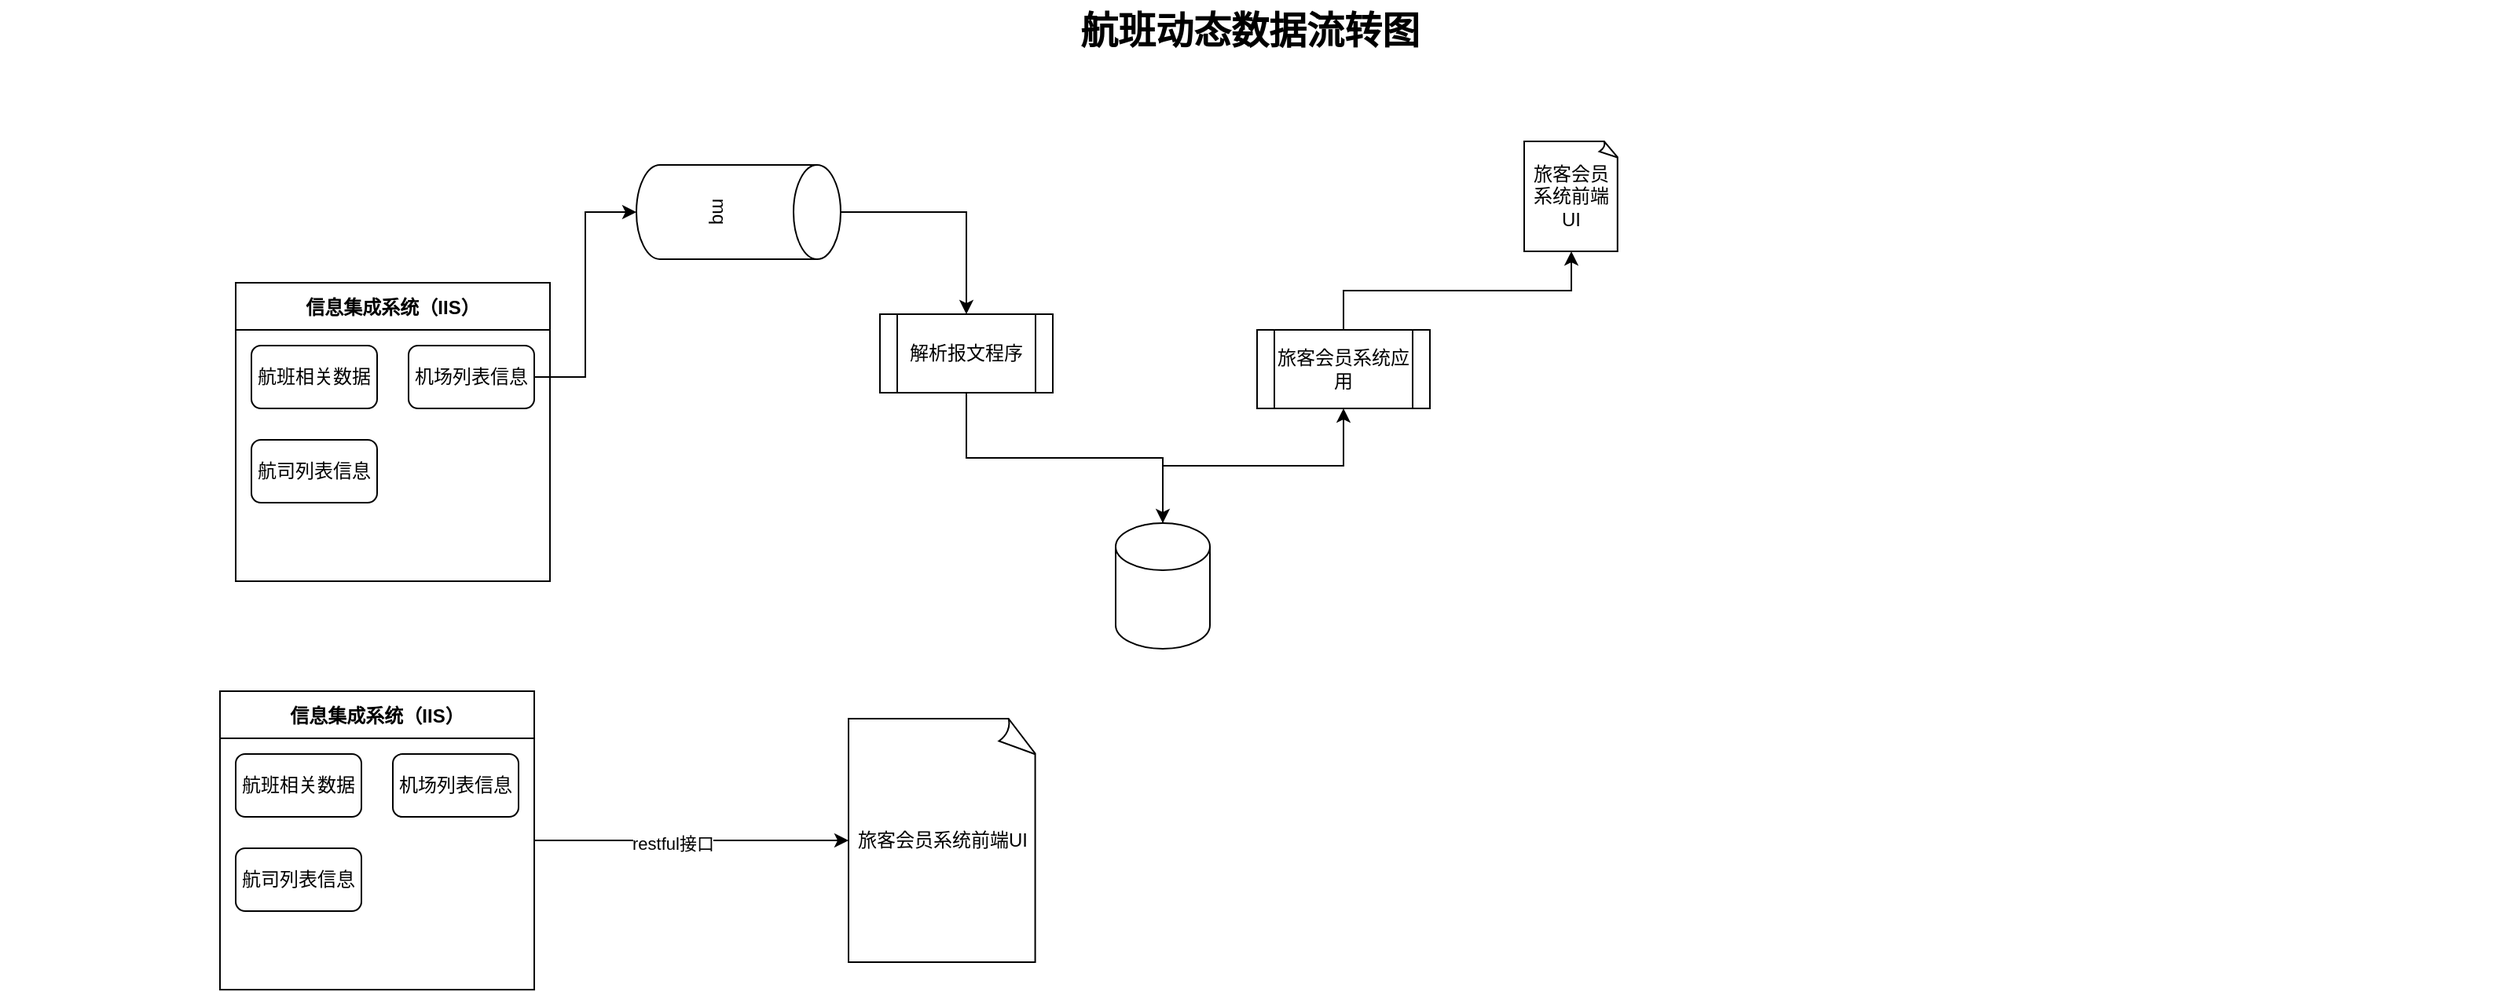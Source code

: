 <mxfile version="20.2.3" type="github">
  <diagram id="6I0OCvxSQrVGMHxT2VVA" name="Page-1">
    <mxGraphModel dx="599" dy="360" grid="1" gridSize="10" guides="1" tooltips="1" connect="1" arrows="1" fold="1" page="1" pageScale="1" pageWidth="850" pageHeight="1100" math="0" shadow="0">
      <root>
        <mxCell id="0" />
        <mxCell id="1" parent="0" />
        <mxCell id="dKdSaXE48SgPbhcamS2K-63" value="航班动态数据流转图&lt;br&gt;" style="text;strokeColor=none;fillColor=none;html=1;fontSize=24;fontStyle=1;verticalAlign=middle;align=center;" parent="1" vertex="1">
          <mxGeometry x="50" y="70" width="1590" height="40" as="geometry" />
        </mxCell>
        <mxCell id="wZdgkFELnF1UsSxSFUeW-7" style="edgeStyle=orthogonalEdgeStyle;rounded=0;orthogonalLoop=1;jettySize=auto;html=1;exitX=1;exitY=0.5;exitDx=0;exitDy=0;" parent="1" source="wZdgkFELnF1UsSxSFUeW-1" target="wZdgkFELnF1UsSxSFUeW-10" edge="1">
          <mxGeometry relative="1" as="geometry">
            <mxPoint x="580" y="604.824" as="targetPoint" />
          </mxGeometry>
        </mxCell>
        <mxCell id="wZdgkFELnF1UsSxSFUeW-8" value="restful接口" style="edgeLabel;html=1;align=center;verticalAlign=middle;resizable=0;points=[];" parent="wZdgkFELnF1UsSxSFUeW-7" vertex="1" connectable="0">
          <mxGeometry x="-0.118" y="-2" relative="1" as="geometry">
            <mxPoint as="offset" />
          </mxGeometry>
        </mxCell>
        <mxCell id="wZdgkFELnF1UsSxSFUeW-1" value="信息集成系统（IIS）" style="swimlane;startSize=30;rounded=1;arcSize=0;" parent="1" vertex="1">
          <mxGeometry x="190" y="510" width="200" height="190" as="geometry">
            <mxRectangle x="260" y="340" width="150" height="30" as="alternateBounds" />
          </mxGeometry>
        </mxCell>
        <mxCell id="wZdgkFELnF1UsSxSFUeW-4" value="航班相关数据" style="whiteSpace=wrap;html=1;rounded=1;" parent="wZdgkFELnF1UsSxSFUeW-1" vertex="1">
          <mxGeometry x="10" y="40" width="80" height="40" as="geometry" />
        </mxCell>
        <mxCell id="wZdgkFELnF1UsSxSFUeW-5" value="机场列表信息" style="whiteSpace=wrap;html=1;rounded=1;" parent="wZdgkFELnF1UsSxSFUeW-1" vertex="1">
          <mxGeometry x="110" y="40" width="80" height="40" as="geometry" />
        </mxCell>
        <mxCell id="wZdgkFELnF1UsSxSFUeW-6" value="航司列表信息" style="whiteSpace=wrap;html=1;rounded=1;" parent="wZdgkFELnF1UsSxSFUeW-1" vertex="1">
          <mxGeometry x="10" y="100" width="80" height="40" as="geometry" />
        </mxCell>
        <mxCell id="wZdgkFELnF1UsSxSFUeW-10" value="旅客会员系统前端UI" style="whiteSpace=wrap;html=1;shape=mxgraph.basic.document;rounded=1;" parent="1" vertex="1">
          <mxGeometry x="590" y="527.5" width="120" height="155" as="geometry" />
        </mxCell>
        <mxCell id="jFoVJz39qK_ChwIxXSbr-3" value="信息集成系统（IIS）" style="swimlane;startSize=30;rounded=1;arcSize=0;" vertex="1" parent="1">
          <mxGeometry x="200" y="250" width="200" height="190" as="geometry">
            <mxRectangle x="260" y="340" width="150" height="30" as="alternateBounds" />
          </mxGeometry>
        </mxCell>
        <mxCell id="jFoVJz39qK_ChwIxXSbr-4" value="航班相关数据" style="whiteSpace=wrap;html=1;rounded=1;" vertex="1" parent="jFoVJz39qK_ChwIxXSbr-3">
          <mxGeometry x="10" y="40" width="80" height="40" as="geometry" />
        </mxCell>
        <mxCell id="jFoVJz39qK_ChwIxXSbr-5" value="机场列表信息" style="whiteSpace=wrap;html=1;rounded=1;" vertex="1" parent="jFoVJz39qK_ChwIxXSbr-3">
          <mxGeometry x="110" y="40" width="80" height="40" as="geometry" />
        </mxCell>
        <mxCell id="jFoVJz39qK_ChwIxXSbr-6" value="航司列表信息" style="whiteSpace=wrap;html=1;rounded=1;" vertex="1" parent="jFoVJz39qK_ChwIxXSbr-3">
          <mxGeometry x="10" y="100" width="80" height="40" as="geometry" />
        </mxCell>
        <mxCell id="jFoVJz39qK_ChwIxXSbr-7" value="旅客会员系统前端UI" style="whiteSpace=wrap;html=1;shape=mxgraph.basic.document;rounded=1;" vertex="1" parent="1">
          <mxGeometry x="1020" y="160" width="60" height="70" as="geometry" />
        </mxCell>
        <mxCell id="jFoVJz39qK_ChwIxXSbr-12" style="edgeStyle=orthogonalEdgeStyle;rounded=0;orthogonalLoop=1;jettySize=auto;html=1;entryX=0.5;entryY=0;entryDx=0;entryDy=0;" edge="1" parent="1" source="jFoVJz39qK_ChwIxXSbr-9" target="jFoVJz39qK_ChwIxXSbr-11">
          <mxGeometry relative="1" as="geometry" />
        </mxCell>
        <mxCell id="jFoVJz39qK_ChwIxXSbr-9" value="mq" style="shape=cylinder3;whiteSpace=wrap;html=1;boundedLbl=1;backgroundOutline=1;size=15;rotation=90;" vertex="1" parent="1">
          <mxGeometry x="490" y="140" width="60" height="130" as="geometry" />
        </mxCell>
        <mxCell id="jFoVJz39qK_ChwIxXSbr-10" style="edgeStyle=orthogonalEdgeStyle;rounded=0;orthogonalLoop=1;jettySize=auto;html=1;entryX=0.5;entryY=1;entryDx=0;entryDy=0;entryPerimeter=0;" edge="1" parent="1" source="jFoVJz39qK_ChwIxXSbr-5" target="jFoVJz39qK_ChwIxXSbr-9">
          <mxGeometry relative="1" as="geometry" />
        </mxCell>
        <mxCell id="jFoVJz39qK_ChwIxXSbr-14" style="edgeStyle=orthogonalEdgeStyle;rounded=0;orthogonalLoop=1;jettySize=auto;html=1;exitX=0.5;exitY=1;exitDx=0;exitDy=0;" edge="1" parent="1" source="jFoVJz39qK_ChwIxXSbr-11" target="jFoVJz39qK_ChwIxXSbr-13">
          <mxGeometry relative="1" as="geometry" />
        </mxCell>
        <mxCell id="jFoVJz39qK_ChwIxXSbr-11" value="解析报文程序" style="shape=process;whiteSpace=wrap;html=1;backgroundOutline=1;" vertex="1" parent="1">
          <mxGeometry x="610" y="270" width="110" height="50" as="geometry" />
        </mxCell>
        <mxCell id="jFoVJz39qK_ChwIxXSbr-16" style="edgeStyle=orthogonalEdgeStyle;rounded=0;orthogonalLoop=1;jettySize=auto;html=1;exitX=0.5;exitY=0;exitDx=0;exitDy=0;exitPerimeter=0;" edge="1" parent="1" source="jFoVJz39qK_ChwIxXSbr-13" target="jFoVJz39qK_ChwIxXSbr-15">
          <mxGeometry relative="1" as="geometry" />
        </mxCell>
        <mxCell id="jFoVJz39qK_ChwIxXSbr-13" value="" style="shape=cylinder3;whiteSpace=wrap;html=1;boundedLbl=1;backgroundOutline=1;size=15;" vertex="1" parent="1">
          <mxGeometry x="760" y="403" width="60" height="80" as="geometry" />
        </mxCell>
        <mxCell id="jFoVJz39qK_ChwIxXSbr-17" style="edgeStyle=orthogonalEdgeStyle;rounded=0;orthogonalLoop=1;jettySize=auto;html=1;exitX=0.5;exitY=0;exitDx=0;exitDy=0;entryX=0.5;entryY=1;entryDx=0;entryDy=0;entryPerimeter=0;" edge="1" parent="1" source="jFoVJz39qK_ChwIxXSbr-15" target="jFoVJz39qK_ChwIxXSbr-7">
          <mxGeometry relative="1" as="geometry" />
        </mxCell>
        <mxCell id="jFoVJz39qK_ChwIxXSbr-15" value="旅客会员系统应用" style="shape=process;whiteSpace=wrap;html=1;backgroundOutline=1;" vertex="1" parent="1">
          <mxGeometry x="850" y="280" width="110" height="50" as="geometry" />
        </mxCell>
      </root>
    </mxGraphModel>
  </diagram>
</mxfile>
